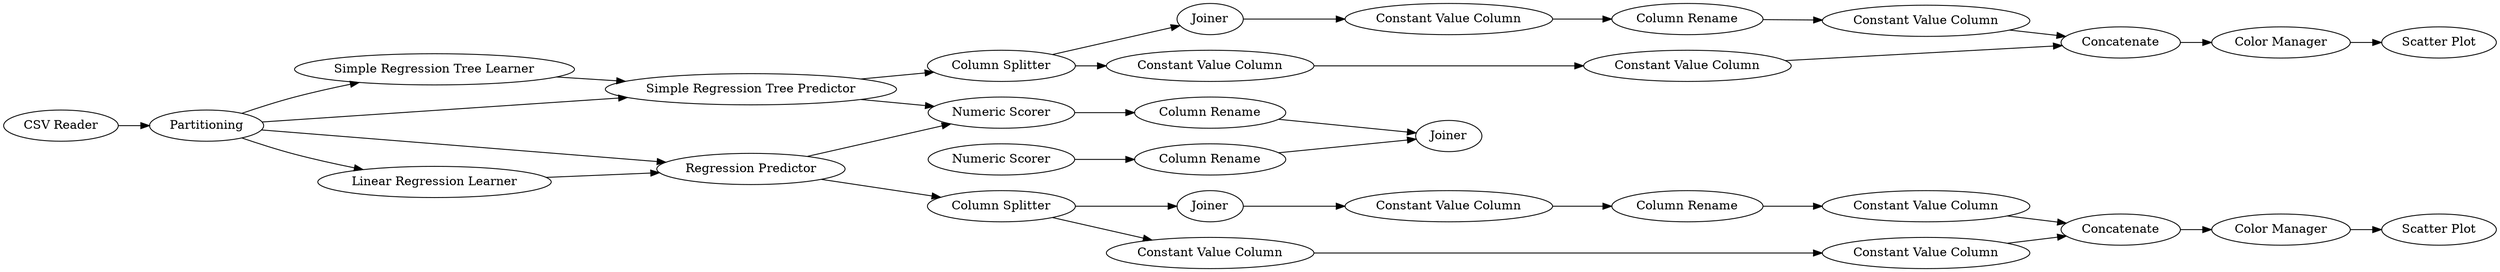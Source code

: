 digraph {
	"2203097179993472155_59" [label="Simple Regression Tree Learner"]
	"2203097179993472155_60" [label="Simple Regression Tree Predictor"]
	"-7448797279203886324_72" [label="Constant Value Column"]
	"8433531387103304287_67" [label=Joiner]
	"2203097179993472155_188" [label="Color Manager"]
	"-2838906896884868067_192" [label="Numeric Scorer"]
	"8433531387103304287_70" [label="Constant Value Column"]
	"-7448797279203886324_69" [label="Constant Value Column"]
	"8433531387103304287_71" [label="Column Rename"]
	"-2838906896884868067_195" [label="Column Rename"]
	"-7448797279203886324_67" [label=Joiner]
	"2203097179993472155_191" [label="Regression Predictor"]
	"2203097179993472155_189" [label="Scatter Plot"]
	"-2838906896884868067_194" [label="Column Rename"]
	"-7448797279203886324_68" [label=Concatenate]
	"-7448797279203886324_70" [label="Constant Value Column"]
	"2203097179993472155_201" [label="CSV Reader"]
	"-7448797279203886324_71" [label="Column Rename"]
	"-7448797279203886324_73" [label="Constant Value Column"]
	"8433531387103304287_72" [label="Constant Value Column"]
	"2203097179993472155_190" [label="Linear Regression Learner"]
	"2203097179993472155_54" [label=Partitioning]
	"8433531387103304287_69" [label="Constant Value Column"]
	"-2838906896884868067_193" [label=Joiner]
	"2203097179993472155_199" [label="Color Manager"]
	"8433531387103304287_66" [label="Column Splitter"]
	"-7448797279203886324_66" [label="Column Splitter"]
	"-2838906896884868067_61" [label="Numeric Scorer"]
	"2203097179993472155_200" [label="Scatter Plot"]
	"8433531387103304287_73" [label="Constant Value Column"]
	"8433531387103304287_68" [label=Concatenate]
	"2203097179993472155_54" -> "2203097179993472155_59"
	"-2838906896884868067_61" -> "-2838906896884868067_195"
	"-7448797279203886324_73" -> "-7448797279203886324_68"
	"8433531387103304287_70" -> "8433531387103304287_72"
	"2203097179993472155_199" -> "2203097179993472155_200"
	"2203097179993472155_54" -> "2203097179993472155_60"
	"2203097179993472155_201" -> "2203097179993472155_54"
	"2203097179993472155_188" -> "2203097179993472155_189"
	"2203097179993472155_60" -> "-2838906896884868067_61"
	"8433531387103304287_69" -> "8433531387103304287_71"
	"2203097179993472155_191" -> "-7448797279203886324_66"
	"8433531387103304287_66" -> "8433531387103304287_70"
	"8433531387103304287_68" -> "2203097179993472155_188"
	"2203097179993472155_54" -> "2203097179993472155_190"
	"8433531387103304287_73" -> "8433531387103304287_68"
	"-7448797279203886324_71" -> "-7448797279203886324_73"
	"-7448797279203886324_66" -> "-7448797279203886324_70"
	"-7448797279203886324_72" -> "-7448797279203886324_68"
	"8433531387103304287_72" -> "8433531387103304287_68"
	"8433531387103304287_71" -> "8433531387103304287_73"
	"-7448797279203886324_69" -> "-7448797279203886324_71"
	"8433531387103304287_66" -> "8433531387103304287_67"
	"-7448797279203886324_68" -> "2203097179993472155_199"
	"-7448797279203886324_66" -> "-7448797279203886324_67"
	"2203097179993472155_60" -> "8433531387103304287_66"
	"-2838906896884868067_192" -> "-2838906896884868067_194"
	"2203097179993472155_190" -> "2203097179993472155_191"
	"2203097179993472155_54" -> "2203097179993472155_191"
	"-7448797279203886324_70" -> "-7448797279203886324_72"
	"2203097179993472155_59" -> "2203097179993472155_60"
	"8433531387103304287_67" -> "8433531387103304287_69"
	"-2838906896884868067_195" -> "-2838906896884868067_193"
	"-7448797279203886324_67" -> "-7448797279203886324_69"
	"2203097179993472155_191" -> "-2838906896884868067_61"
	"-2838906896884868067_194" -> "-2838906896884868067_193"
	rankdir=LR
}
